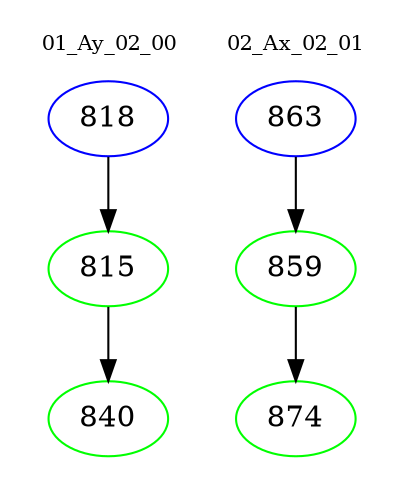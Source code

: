 digraph{
subgraph cluster_0 {
color = white
label = "01_Ay_02_00";
fontsize=10;
T0_818 [label="818", color="blue"]
T0_818 -> T0_815 [color="black"]
T0_815 [label="815", color="green"]
T0_815 -> T0_840 [color="black"]
T0_840 [label="840", color="green"]
}
subgraph cluster_1 {
color = white
label = "02_Ax_02_01";
fontsize=10;
T1_863 [label="863", color="blue"]
T1_863 -> T1_859 [color="black"]
T1_859 [label="859", color="green"]
T1_859 -> T1_874 [color="black"]
T1_874 [label="874", color="green"]
}
}
